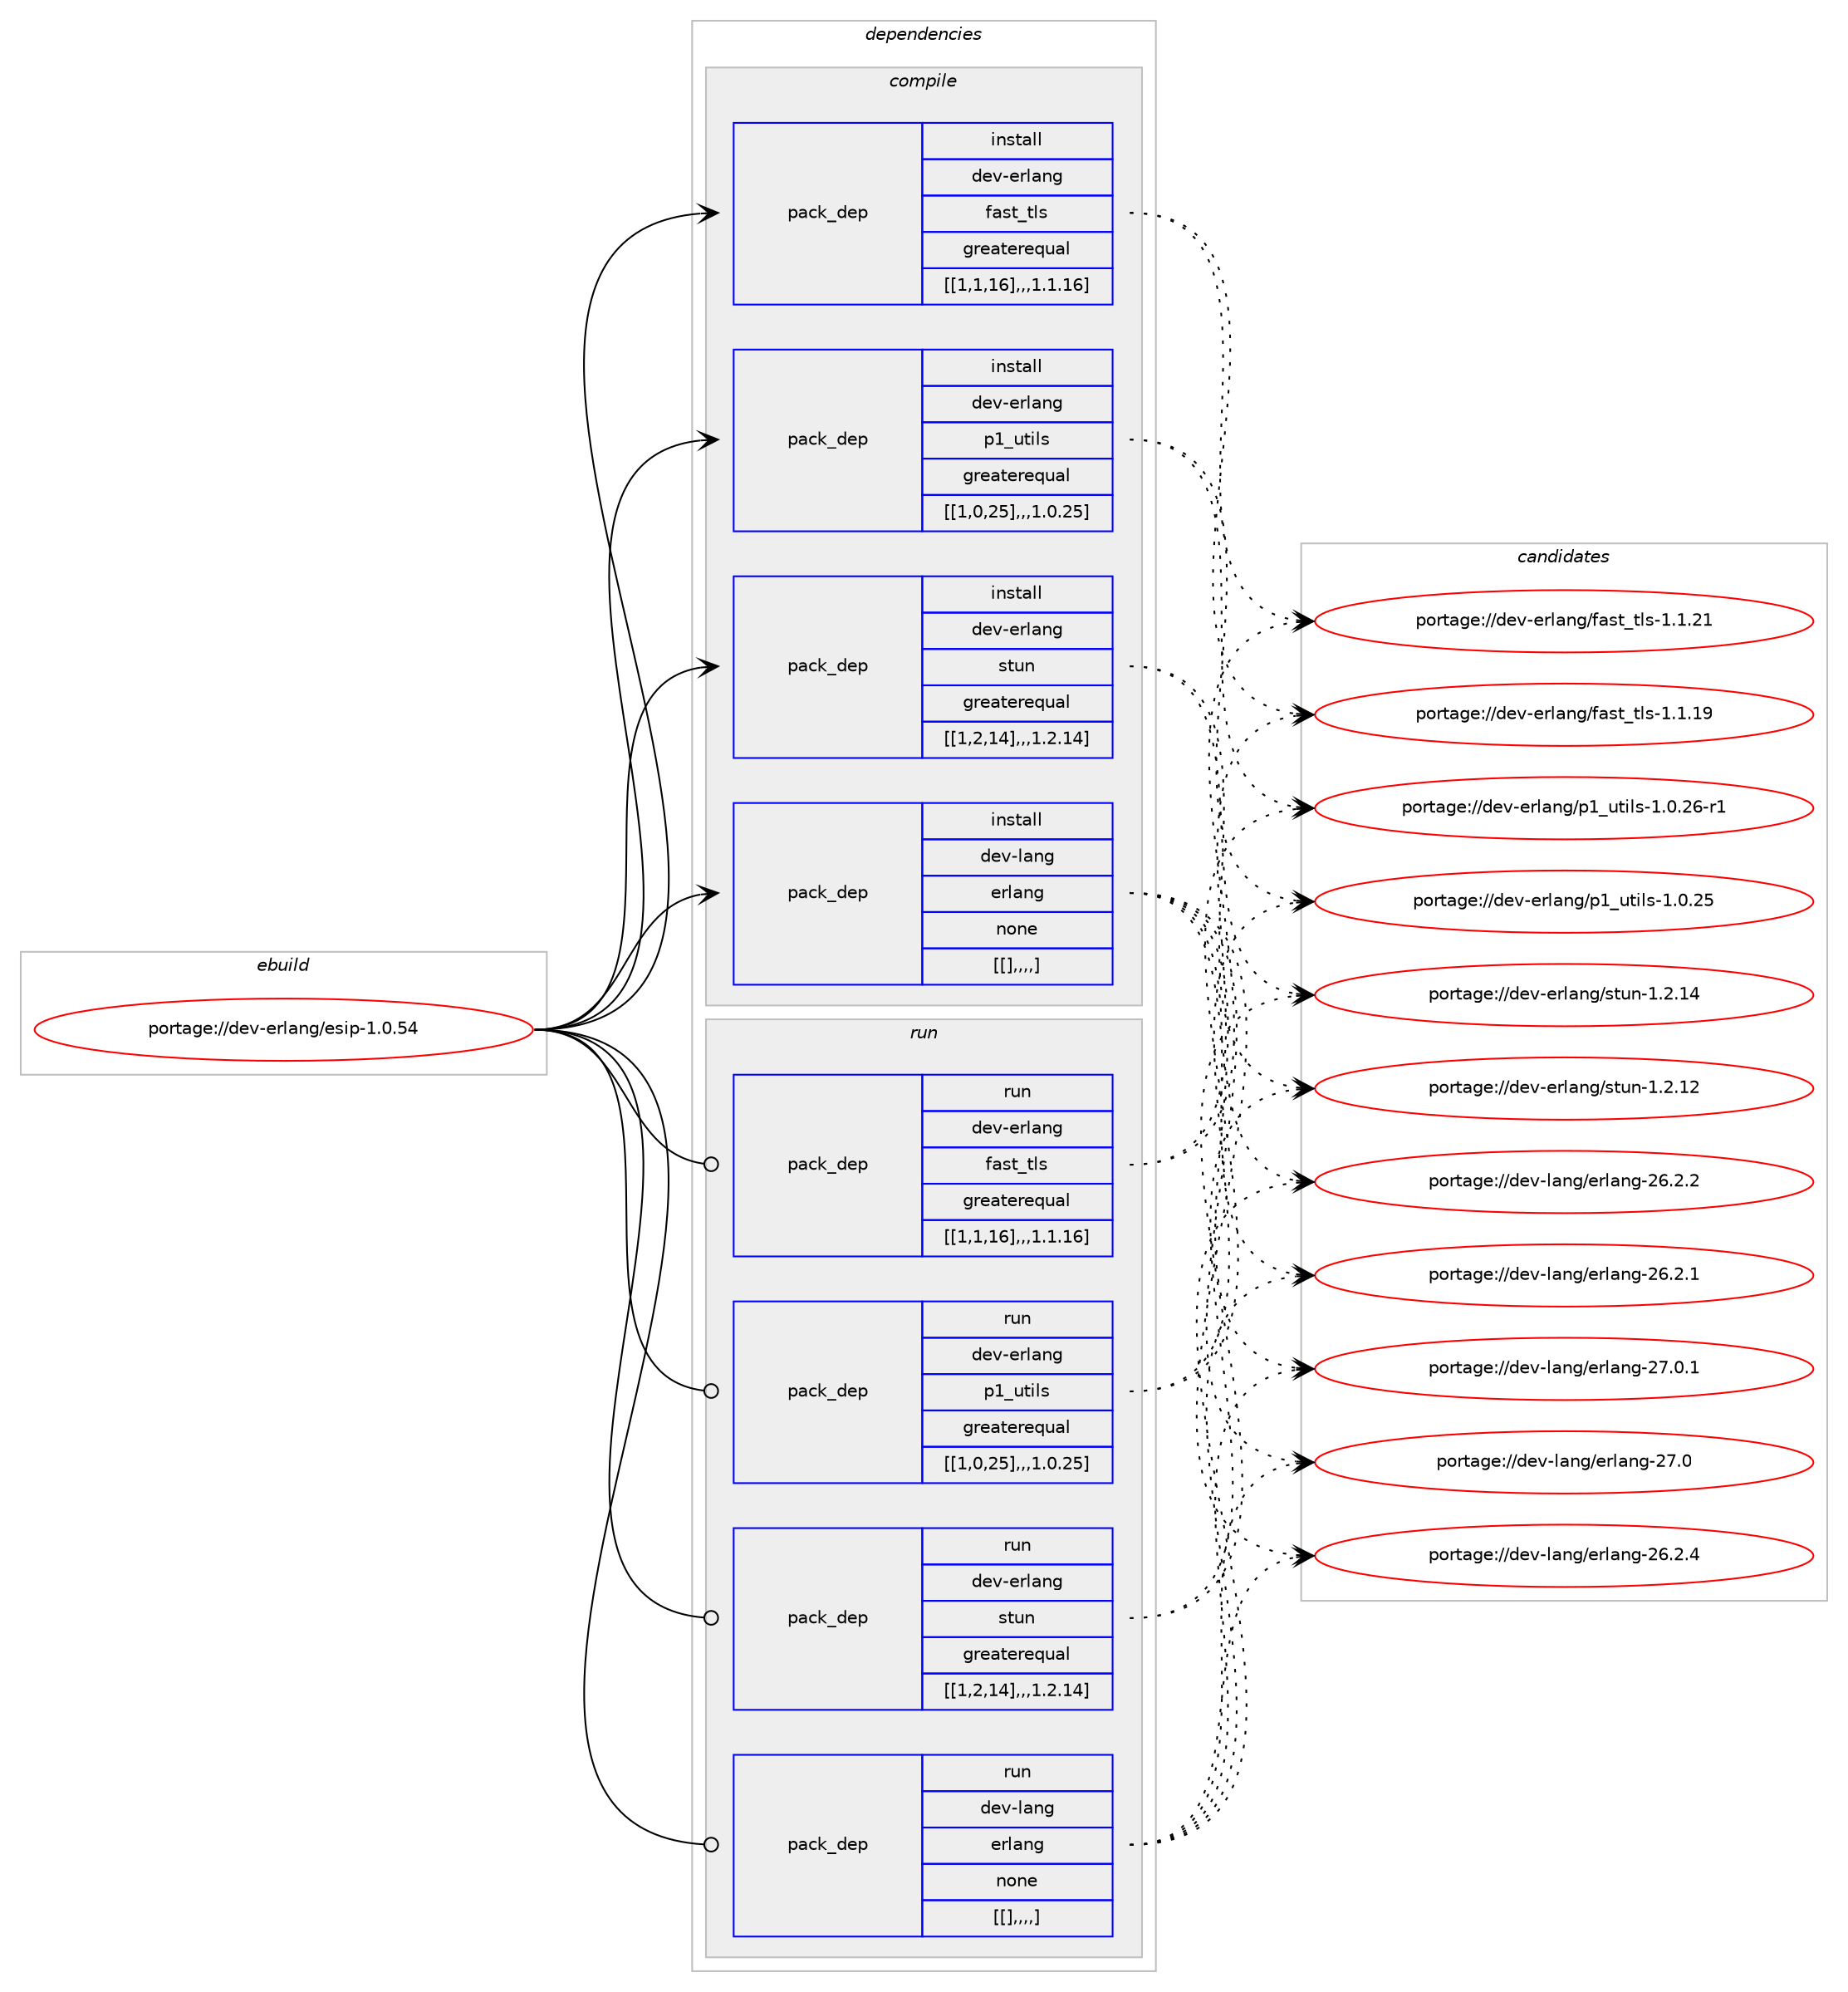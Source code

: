 digraph prolog {

# *************
# Graph options
# *************

newrank=true;
concentrate=true;
compound=true;
graph [rankdir=LR,fontname=Helvetica,fontsize=10,ranksep=1.5];#, ranksep=2.5, nodesep=0.2];
edge  [arrowhead=vee];
node  [fontname=Helvetica,fontsize=10];

# **********
# The ebuild
# **********

subgraph cluster_leftcol {
color=gray;
label=<<i>ebuild</i>>;
id [label="portage://dev-erlang/esip-1.0.54", color=red, width=4, href="../dev-erlang/esip-1.0.54.svg"];
}

# ****************
# The dependencies
# ****************

subgraph cluster_midcol {
color=gray;
label=<<i>dependencies</i>>;
subgraph cluster_compile {
fillcolor="#eeeeee";
style=filled;
label=<<i>compile</i>>;
subgraph pack55712 {
dependency78175 [label=<<TABLE BORDER="0" CELLBORDER="1" CELLSPACING="0" CELLPADDING="4" WIDTH="220"><TR><TD ROWSPAN="6" CELLPADDING="30">pack_dep</TD></TR><TR><TD WIDTH="110">install</TD></TR><TR><TD>dev-erlang</TD></TR><TR><TD>fast_tls</TD></TR><TR><TD>greaterequal</TD></TR><TR><TD>[[1,1,16],,,1.1.16]</TD></TR></TABLE>>, shape=none, color=blue];
}
id:e -> dependency78175:w [weight=20,style="solid",arrowhead="vee"];
subgraph pack55728 {
dependency78188 [label=<<TABLE BORDER="0" CELLBORDER="1" CELLSPACING="0" CELLPADDING="4" WIDTH="220"><TR><TD ROWSPAN="6" CELLPADDING="30">pack_dep</TD></TR><TR><TD WIDTH="110">install</TD></TR><TR><TD>dev-erlang</TD></TR><TR><TD>p1_utils</TD></TR><TR><TD>greaterequal</TD></TR><TR><TD>[[1,0,25],,,1.0.25]</TD></TR></TABLE>>, shape=none, color=blue];
}
id:e -> dependency78188:w [weight=20,style="solid",arrowhead="vee"];
subgraph pack55758 {
dependency78211 [label=<<TABLE BORDER="0" CELLBORDER="1" CELLSPACING="0" CELLPADDING="4" WIDTH="220"><TR><TD ROWSPAN="6" CELLPADDING="30">pack_dep</TD></TR><TR><TD WIDTH="110">install</TD></TR><TR><TD>dev-erlang</TD></TR><TR><TD>stun</TD></TR><TR><TD>greaterequal</TD></TR><TR><TD>[[1,2,14],,,1.2.14]</TD></TR></TABLE>>, shape=none, color=blue];
}
id:e -> dependency78211:w [weight=20,style="solid",arrowhead="vee"];
subgraph pack55833 {
dependency78295 [label=<<TABLE BORDER="0" CELLBORDER="1" CELLSPACING="0" CELLPADDING="4" WIDTH="220"><TR><TD ROWSPAN="6" CELLPADDING="30">pack_dep</TD></TR><TR><TD WIDTH="110">install</TD></TR><TR><TD>dev-lang</TD></TR><TR><TD>erlang</TD></TR><TR><TD>none</TD></TR><TR><TD>[[],,,,]</TD></TR></TABLE>>, shape=none, color=blue];
}
id:e -> dependency78295:w [weight=20,style="solid",arrowhead="vee"];
}
subgraph cluster_compileandrun {
fillcolor="#eeeeee";
style=filled;
label=<<i>compile and run</i>>;
}
subgraph cluster_run {
fillcolor="#eeeeee";
style=filled;
label=<<i>run</i>>;
subgraph pack55846 {
dependency78330 [label=<<TABLE BORDER="0" CELLBORDER="1" CELLSPACING="0" CELLPADDING="4" WIDTH="220"><TR><TD ROWSPAN="6" CELLPADDING="30">pack_dep</TD></TR><TR><TD WIDTH="110">run</TD></TR><TR><TD>dev-erlang</TD></TR><TR><TD>fast_tls</TD></TR><TR><TD>greaterequal</TD></TR><TR><TD>[[1,1,16],,,1.1.16]</TD></TR></TABLE>>, shape=none, color=blue];
}
id:e -> dependency78330:w [weight=20,style="solid",arrowhead="odot"];
subgraph pack55875 {
dependency78348 [label=<<TABLE BORDER="0" CELLBORDER="1" CELLSPACING="0" CELLPADDING="4" WIDTH="220"><TR><TD ROWSPAN="6" CELLPADDING="30">pack_dep</TD></TR><TR><TD WIDTH="110">run</TD></TR><TR><TD>dev-erlang</TD></TR><TR><TD>p1_utils</TD></TR><TR><TD>greaterequal</TD></TR><TR><TD>[[1,0,25],,,1.0.25]</TD></TR></TABLE>>, shape=none, color=blue];
}
id:e -> dependency78348:w [weight=20,style="solid",arrowhead="odot"];
subgraph pack55877 {
dependency78359 [label=<<TABLE BORDER="0" CELLBORDER="1" CELLSPACING="0" CELLPADDING="4" WIDTH="220"><TR><TD ROWSPAN="6" CELLPADDING="30">pack_dep</TD></TR><TR><TD WIDTH="110">run</TD></TR><TR><TD>dev-erlang</TD></TR><TR><TD>stun</TD></TR><TR><TD>greaterequal</TD></TR><TR><TD>[[1,2,14],,,1.2.14]</TD></TR></TABLE>>, shape=none, color=blue];
}
id:e -> dependency78359:w [weight=20,style="solid",arrowhead="odot"];
subgraph pack55890 {
dependency78380 [label=<<TABLE BORDER="0" CELLBORDER="1" CELLSPACING="0" CELLPADDING="4" WIDTH="220"><TR><TD ROWSPAN="6" CELLPADDING="30">pack_dep</TD></TR><TR><TD WIDTH="110">run</TD></TR><TR><TD>dev-lang</TD></TR><TR><TD>erlang</TD></TR><TR><TD>none</TD></TR><TR><TD>[[],,,,]</TD></TR></TABLE>>, shape=none, color=blue];
}
id:e -> dependency78380:w [weight=20,style="solid",arrowhead="odot"];
}
}

# **************
# The candidates
# **************

subgraph cluster_choices {
rank=same;
color=gray;
label=<<i>candidates</i>>;

subgraph choice55202 {
color=black;
nodesep=1;
choice100101118451011141089711010347102971151169511610811545494649465049 [label="portage://dev-erlang/fast_tls-1.1.21", color=red, width=4,href="../dev-erlang/fast_tls-1.1.21.svg"];
choice100101118451011141089711010347102971151169511610811545494649464957 [label="portage://dev-erlang/fast_tls-1.1.19", color=red, width=4,href="../dev-erlang/fast_tls-1.1.19.svg"];
dependency78175:e -> choice100101118451011141089711010347102971151169511610811545494649465049:w [style=dotted,weight="100"];
dependency78175:e -> choice100101118451011141089711010347102971151169511610811545494649464957:w [style=dotted,weight="100"];
}
subgraph choice55210 {
color=black;
nodesep=1;
choice1001011184510111410897110103471124995117116105108115454946484650544511449 [label="portage://dev-erlang/p1_utils-1.0.26-r1", color=red, width=4,href="../dev-erlang/p1_utils-1.0.26-r1.svg"];
choice100101118451011141089711010347112499511711610510811545494648465053 [label="portage://dev-erlang/p1_utils-1.0.25", color=red, width=4,href="../dev-erlang/p1_utils-1.0.25.svg"];
dependency78188:e -> choice1001011184510111410897110103471124995117116105108115454946484650544511449:w [style=dotted,weight="100"];
dependency78188:e -> choice100101118451011141089711010347112499511711610510811545494648465053:w [style=dotted,weight="100"];
}
subgraph choice55212 {
color=black;
nodesep=1;
choice10010111845101114108971101034711511611711045494650464952 [label="portage://dev-erlang/stun-1.2.14", color=red, width=4,href="../dev-erlang/stun-1.2.14.svg"];
choice10010111845101114108971101034711511611711045494650464950 [label="portage://dev-erlang/stun-1.2.12", color=red, width=4,href="../dev-erlang/stun-1.2.12.svg"];
dependency78211:e -> choice10010111845101114108971101034711511611711045494650464952:w [style=dotted,weight="100"];
dependency78211:e -> choice10010111845101114108971101034711511611711045494650464950:w [style=dotted,weight="100"];
}
subgraph choice55262 {
color=black;
nodesep=1;
choice1001011184510897110103471011141089711010345505546484649 [label="portage://dev-lang/erlang-27.0.1", color=red, width=4,href="../dev-lang/erlang-27.0.1.svg"];
choice100101118451089711010347101114108971101034550554648 [label="portage://dev-lang/erlang-27.0", color=red, width=4,href="../dev-lang/erlang-27.0.svg"];
choice1001011184510897110103471011141089711010345505446504652 [label="portage://dev-lang/erlang-26.2.4", color=red, width=4,href="../dev-lang/erlang-26.2.4.svg"];
choice1001011184510897110103471011141089711010345505446504650 [label="portage://dev-lang/erlang-26.2.2", color=red, width=4,href="../dev-lang/erlang-26.2.2.svg"];
choice1001011184510897110103471011141089711010345505446504649 [label="portage://dev-lang/erlang-26.2.1", color=red, width=4,href="../dev-lang/erlang-26.2.1.svg"];
dependency78295:e -> choice1001011184510897110103471011141089711010345505546484649:w [style=dotted,weight="100"];
dependency78295:e -> choice100101118451089711010347101114108971101034550554648:w [style=dotted,weight="100"];
dependency78295:e -> choice1001011184510897110103471011141089711010345505446504652:w [style=dotted,weight="100"];
dependency78295:e -> choice1001011184510897110103471011141089711010345505446504650:w [style=dotted,weight="100"];
dependency78295:e -> choice1001011184510897110103471011141089711010345505446504649:w [style=dotted,weight="100"];
}
subgraph choice55273 {
color=black;
nodesep=1;
choice100101118451011141089711010347102971151169511610811545494649465049 [label="portage://dev-erlang/fast_tls-1.1.21", color=red, width=4,href="../dev-erlang/fast_tls-1.1.21.svg"];
choice100101118451011141089711010347102971151169511610811545494649464957 [label="portage://dev-erlang/fast_tls-1.1.19", color=red, width=4,href="../dev-erlang/fast_tls-1.1.19.svg"];
dependency78330:e -> choice100101118451011141089711010347102971151169511610811545494649465049:w [style=dotted,weight="100"];
dependency78330:e -> choice100101118451011141089711010347102971151169511610811545494649464957:w [style=dotted,weight="100"];
}
subgraph choice55306 {
color=black;
nodesep=1;
choice1001011184510111410897110103471124995117116105108115454946484650544511449 [label="portage://dev-erlang/p1_utils-1.0.26-r1", color=red, width=4,href="../dev-erlang/p1_utils-1.0.26-r1.svg"];
choice100101118451011141089711010347112499511711610510811545494648465053 [label="portage://dev-erlang/p1_utils-1.0.25", color=red, width=4,href="../dev-erlang/p1_utils-1.0.25.svg"];
dependency78348:e -> choice1001011184510111410897110103471124995117116105108115454946484650544511449:w [style=dotted,weight="100"];
dependency78348:e -> choice100101118451011141089711010347112499511711610510811545494648465053:w [style=dotted,weight="100"];
}
subgraph choice55311 {
color=black;
nodesep=1;
choice10010111845101114108971101034711511611711045494650464952 [label="portage://dev-erlang/stun-1.2.14", color=red, width=4,href="../dev-erlang/stun-1.2.14.svg"];
choice10010111845101114108971101034711511611711045494650464950 [label="portage://dev-erlang/stun-1.2.12", color=red, width=4,href="../dev-erlang/stun-1.2.12.svg"];
dependency78359:e -> choice10010111845101114108971101034711511611711045494650464952:w [style=dotted,weight="100"];
dependency78359:e -> choice10010111845101114108971101034711511611711045494650464950:w [style=dotted,weight="100"];
}
subgraph choice55316 {
color=black;
nodesep=1;
choice1001011184510897110103471011141089711010345505546484649 [label="portage://dev-lang/erlang-27.0.1", color=red, width=4,href="../dev-lang/erlang-27.0.1.svg"];
choice100101118451089711010347101114108971101034550554648 [label="portage://dev-lang/erlang-27.0", color=red, width=4,href="../dev-lang/erlang-27.0.svg"];
choice1001011184510897110103471011141089711010345505446504652 [label="portage://dev-lang/erlang-26.2.4", color=red, width=4,href="../dev-lang/erlang-26.2.4.svg"];
choice1001011184510897110103471011141089711010345505446504650 [label="portage://dev-lang/erlang-26.2.2", color=red, width=4,href="../dev-lang/erlang-26.2.2.svg"];
choice1001011184510897110103471011141089711010345505446504649 [label="portage://dev-lang/erlang-26.2.1", color=red, width=4,href="../dev-lang/erlang-26.2.1.svg"];
dependency78380:e -> choice1001011184510897110103471011141089711010345505546484649:w [style=dotted,weight="100"];
dependency78380:e -> choice100101118451089711010347101114108971101034550554648:w [style=dotted,weight="100"];
dependency78380:e -> choice1001011184510897110103471011141089711010345505446504652:w [style=dotted,weight="100"];
dependency78380:e -> choice1001011184510897110103471011141089711010345505446504650:w [style=dotted,weight="100"];
dependency78380:e -> choice1001011184510897110103471011141089711010345505446504649:w [style=dotted,weight="100"];
}
}

}

